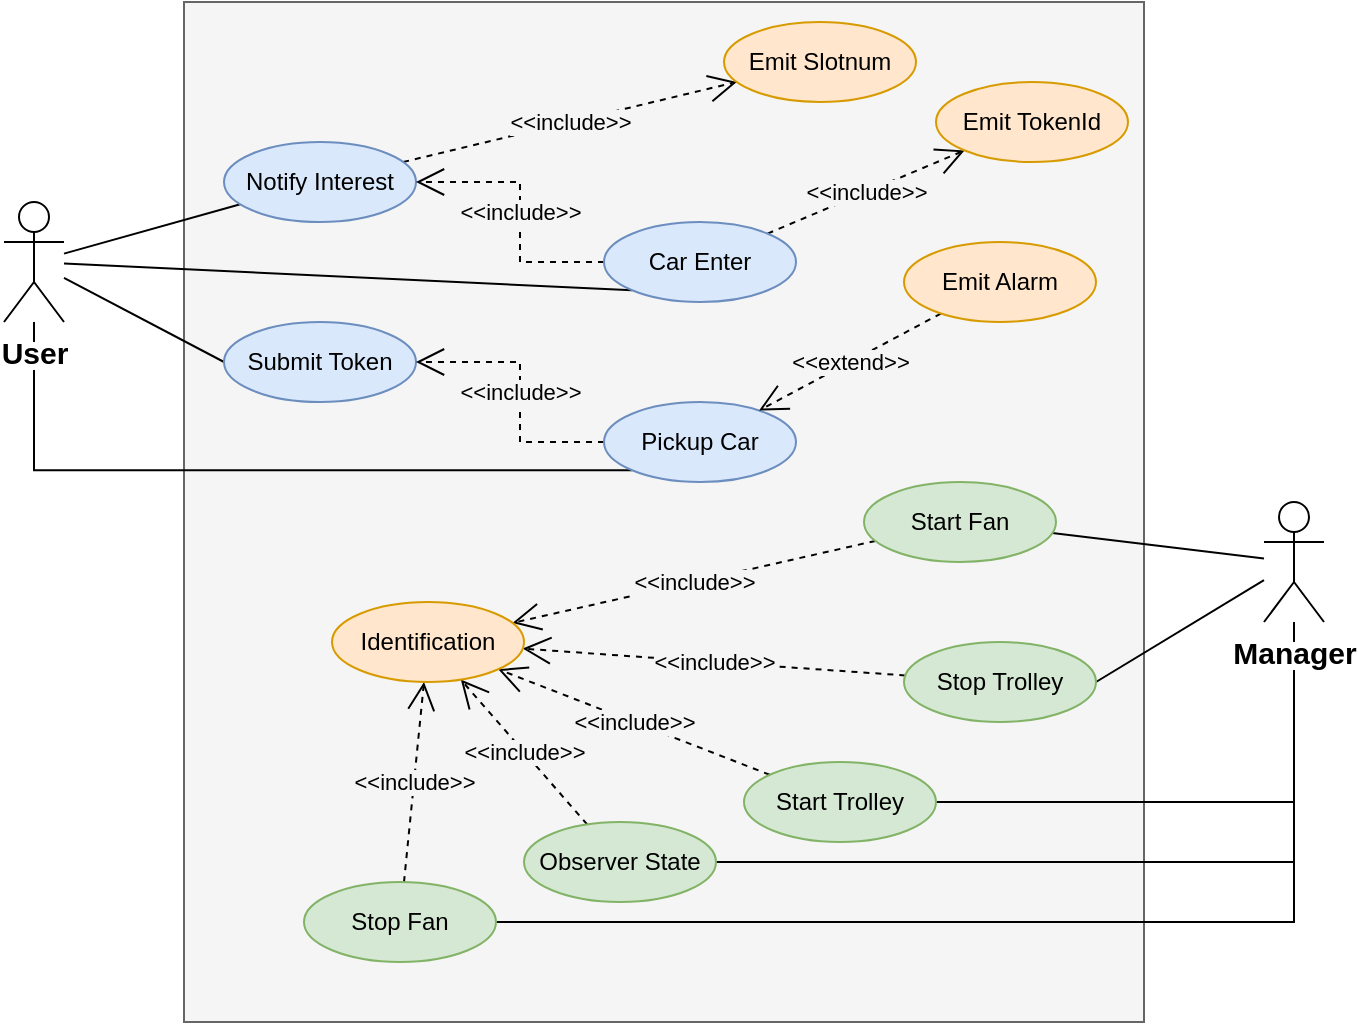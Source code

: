 <mxfile version="14.6.13" type="device"><diagram id="sVaVlxCYn18NrhFDoZtq" name="Pagina-1"><mxGraphModel dx="920" dy="545" grid="1" gridSize="10" guides="1" tooltips="1" connect="1" arrows="1" fold="1" page="1" pageScale="1" pageWidth="827" pageHeight="1169" math="0" shadow="0"><root><mxCell id="0"/><mxCell id="1" parent="0"/><mxCell id="9JSOB_7-f8VlLuVNg0SL-14" value="" style="rounded=0;whiteSpace=wrap;html=1;fillColor=#f5f5f5;strokeColor=#666666;fontColor=#333333;" vertex="1" parent="1"><mxGeometry x="180" y="10" width="480" height="510" as="geometry"/></mxCell><mxCell id="9JSOB_7-f8VlLuVNg0SL-17" style="rounded=0;orthogonalLoop=1;jettySize=auto;html=1;endArrow=none;endFill=0;" edge="1" parent="1" source="9JSOB_7-f8VlLuVNg0SL-2" target="9JSOB_7-f8VlLuVNg0SL-4"><mxGeometry relative="1" as="geometry"/></mxCell><mxCell id="9JSOB_7-f8VlLuVNg0SL-18" style="edgeStyle=none;rounded=0;orthogonalLoop=1;jettySize=auto;html=1;entryX=0;entryY=1;entryDx=0;entryDy=0;endArrow=none;endFill=0;" edge="1" parent="1" source="9JSOB_7-f8VlLuVNg0SL-2" target="9JSOB_7-f8VlLuVNg0SL-5"><mxGeometry relative="1" as="geometry"/></mxCell><mxCell id="9JSOB_7-f8VlLuVNg0SL-19" style="edgeStyle=none;rounded=0;orthogonalLoop=1;jettySize=auto;html=1;entryX=0;entryY=0.5;entryDx=0;entryDy=0;endArrow=none;endFill=0;" edge="1" parent="1" source="9JSOB_7-f8VlLuVNg0SL-2" target="9JSOB_7-f8VlLuVNg0SL-6"><mxGeometry relative="1" as="geometry"/></mxCell><mxCell id="9JSOB_7-f8VlLuVNg0SL-20" style="edgeStyle=orthogonalEdgeStyle;rounded=0;orthogonalLoop=1;jettySize=auto;html=1;entryX=0;entryY=1;entryDx=0;entryDy=0;endArrow=none;endFill=0;" edge="1" parent="1" source="9JSOB_7-f8VlLuVNg0SL-2" target="9JSOB_7-f8VlLuVNg0SL-7"><mxGeometry relative="1" as="geometry"><Array as="points"><mxPoint x="105" y="244"/></Array></mxGeometry></mxCell><mxCell id="9JSOB_7-f8VlLuVNg0SL-2" value="&lt;span style=&quot;background-color: rgb(255 , 255 , 255)&quot;&gt;&lt;b&gt;&lt;font style=&quot;font-size: 15px&quot;&gt;User&lt;/font&gt;&lt;/b&gt;&lt;/span&gt;" style="shape=umlActor;verticalLabelPosition=bottom;verticalAlign=top;html=1;" vertex="1" parent="1"><mxGeometry x="90" y="110" width="30" height="60" as="geometry"/></mxCell><mxCell id="9JSOB_7-f8VlLuVNg0SL-21" style="rounded=0;orthogonalLoop=1;jettySize=auto;html=1;endArrow=none;endFill=0;" edge="1" parent="1" source="9JSOB_7-f8VlLuVNg0SL-3" target="9JSOB_7-f8VlLuVNg0SL-11"><mxGeometry relative="1" as="geometry"/></mxCell><mxCell id="9JSOB_7-f8VlLuVNg0SL-22" style="rounded=0;orthogonalLoop=1;jettySize=auto;html=1;entryX=1;entryY=0.5;entryDx=0;entryDy=0;endArrow=none;endFill=0;" edge="1" parent="1" source="9JSOB_7-f8VlLuVNg0SL-3" target="9JSOB_7-f8VlLuVNg0SL-9"><mxGeometry relative="1" as="geometry"/></mxCell><mxCell id="9JSOB_7-f8VlLuVNg0SL-23" style="edgeStyle=orthogonalEdgeStyle;rounded=0;orthogonalLoop=1;jettySize=auto;html=1;entryX=1;entryY=0.5;entryDx=0;entryDy=0;endArrow=none;endFill=0;" edge="1" parent="1" source="9JSOB_7-f8VlLuVNg0SL-3" target="9JSOB_7-f8VlLuVNg0SL-10"><mxGeometry relative="1" as="geometry"><Array as="points"><mxPoint x="735" y="410"/></Array></mxGeometry></mxCell><mxCell id="9JSOB_7-f8VlLuVNg0SL-24" style="edgeStyle=orthogonalEdgeStyle;rounded=0;orthogonalLoop=1;jettySize=auto;html=1;entryX=1;entryY=0.5;entryDx=0;entryDy=0;endArrow=none;endFill=0;" edge="1" parent="1" source="9JSOB_7-f8VlLuVNg0SL-3" target="9JSOB_7-f8VlLuVNg0SL-8"><mxGeometry relative="1" as="geometry"><Array as="points"><mxPoint x="735" y="440"/></Array></mxGeometry></mxCell><mxCell id="9JSOB_7-f8VlLuVNg0SL-25" style="edgeStyle=orthogonalEdgeStyle;rounded=0;orthogonalLoop=1;jettySize=auto;html=1;entryX=1;entryY=0.5;entryDx=0;entryDy=0;endArrow=none;endFill=0;" edge="1" parent="1" source="9JSOB_7-f8VlLuVNg0SL-3" target="9JSOB_7-f8VlLuVNg0SL-12"><mxGeometry relative="1" as="geometry"><Array as="points"><mxPoint x="735" y="470"/></Array></mxGeometry></mxCell><mxCell id="9JSOB_7-f8VlLuVNg0SL-3" value="&lt;span style=&quot;background-color: rgb(255 , 255 , 255)&quot;&gt;&lt;font style=&quot;font-size: 15px&quot;&gt;&lt;b&gt;Manager&lt;/b&gt;&lt;/font&gt;&lt;/span&gt;" style="shape=umlActor;verticalLabelPosition=bottom;verticalAlign=top;html=1;" vertex="1" parent="1"><mxGeometry x="720" y="260" width="30" height="60" as="geometry"/></mxCell><mxCell id="9JSOB_7-f8VlLuVNg0SL-39" value="&amp;lt;&amp;lt;include&amp;gt;&amp;gt;" style="edgeStyle=none;rounded=0;orthogonalLoop=1;jettySize=auto;html=1;dashed=1;labelBackgroundColor=#F5F5F5;endArrow=open;endFill=0;endSize=12;" edge="1" parent="1" source="9JSOB_7-f8VlLuVNg0SL-4" target="9JSOB_7-f8VlLuVNg0SL-31"><mxGeometry relative="1" as="geometry"/></mxCell><mxCell id="9JSOB_7-f8VlLuVNg0SL-4" value="Notify Interest" style="ellipse;whiteSpace=wrap;html=1;fillColor=#dae8fc;strokeColor=#6c8ebf;" vertex="1" parent="1"><mxGeometry x="200" y="80" width="96" height="40" as="geometry"/></mxCell><mxCell id="9JSOB_7-f8VlLuVNg0SL-15" value="&amp;lt;&amp;lt;include&amp;gt;&amp;gt;" style="edgeStyle=orthogonalEdgeStyle;rounded=0;orthogonalLoop=1;jettySize=auto;html=1;dashed=1;endArrow=open;endFill=0;endSize=12;labelBackgroundColor=#F5F5F5;" edge="1" parent="1" source="9JSOB_7-f8VlLuVNg0SL-5" target="9JSOB_7-f8VlLuVNg0SL-4"><mxGeometry relative="1" as="geometry"/></mxCell><mxCell id="9JSOB_7-f8VlLuVNg0SL-40" value="&amp;lt;&amp;lt;include&amp;gt;&amp;gt;" style="edgeStyle=none;rounded=0;orthogonalLoop=1;jettySize=auto;html=1;dashed=1;labelBackgroundColor=#F5F5F5;endArrow=open;endFill=0;endSize=12;" edge="1" parent="1" source="9JSOB_7-f8VlLuVNg0SL-5" target="9JSOB_7-f8VlLuVNg0SL-32"><mxGeometry relative="1" as="geometry"/></mxCell><mxCell id="9JSOB_7-f8VlLuVNg0SL-5" value="Car Enter" style="ellipse;whiteSpace=wrap;html=1;fillColor=#dae8fc;strokeColor=#6c8ebf;" vertex="1" parent="1"><mxGeometry x="390" y="120" width="96" height="40" as="geometry"/></mxCell><mxCell id="9JSOB_7-f8VlLuVNg0SL-6" value="Submit Token" style="ellipse;whiteSpace=wrap;html=1;fillColor=#dae8fc;strokeColor=#6c8ebf;" vertex="1" parent="1"><mxGeometry x="200" y="170" width="96" height="40" as="geometry"/></mxCell><mxCell id="9JSOB_7-f8VlLuVNg0SL-16" value="&amp;lt;&amp;lt;include&amp;gt;&amp;gt;" style="edgeStyle=orthogonalEdgeStyle;rounded=0;orthogonalLoop=1;jettySize=auto;html=1;dashed=1;endArrow=open;endFill=0;endSize=12;labelBackgroundColor=#F5F5F5;" edge="1" parent="1" source="9JSOB_7-f8VlLuVNg0SL-7" target="9JSOB_7-f8VlLuVNg0SL-6"><mxGeometry relative="1" as="geometry"/></mxCell><mxCell id="9JSOB_7-f8VlLuVNg0SL-7" value="Pickup Car" style="ellipse;whiteSpace=wrap;html=1;fillColor=#dae8fc;strokeColor=#6c8ebf;" vertex="1" parent="1"><mxGeometry x="390" y="210" width="96" height="40" as="geometry"/></mxCell><mxCell id="9JSOB_7-f8VlLuVNg0SL-29" value="&amp;lt;&amp;lt;include&amp;gt;&amp;gt;" style="edgeStyle=none;rounded=0;orthogonalLoop=1;jettySize=auto;html=1;dashed=1;endArrow=open;endFill=0;endSize=12;labelBackgroundColor=#F5F5F5;" edge="1" parent="1" source="9JSOB_7-f8VlLuVNg0SL-8" target="9JSOB_7-f8VlLuVNg0SL-13"><mxGeometry relative="1" as="geometry"/></mxCell><mxCell id="9JSOB_7-f8VlLuVNg0SL-8" value="Observer State" style="ellipse;whiteSpace=wrap;html=1;fillColor=#d5e8d4;strokeColor=#82b366;" vertex="1" parent="1"><mxGeometry x="350" y="420" width="96" height="40" as="geometry"/></mxCell><mxCell id="9JSOB_7-f8VlLuVNg0SL-27" value="&amp;lt;&amp;lt;include&amp;gt;&amp;gt;" style="edgeStyle=none;rounded=0;orthogonalLoop=1;jettySize=auto;html=1;dashed=1;endArrow=open;endFill=0;endSize=12;labelBackgroundColor=#F5F5F5;" edge="1" parent="1" source="9JSOB_7-f8VlLuVNg0SL-9" target="9JSOB_7-f8VlLuVNg0SL-13"><mxGeometry relative="1" as="geometry"/></mxCell><mxCell id="9JSOB_7-f8VlLuVNg0SL-9" value="Stop Trolley" style="ellipse;whiteSpace=wrap;html=1;fillColor=#d5e8d4;strokeColor=#82b366;" vertex="1" parent="1"><mxGeometry x="540" y="330" width="96" height="40" as="geometry"/></mxCell><mxCell id="9JSOB_7-f8VlLuVNg0SL-28" value="&amp;lt;&amp;lt;include&amp;gt;&amp;gt;" style="edgeStyle=none;rounded=0;orthogonalLoop=1;jettySize=auto;html=1;dashed=1;endArrow=open;endFill=0;endSize=12;labelBackgroundColor=#F5F5F5;" edge="1" parent="1" source="9JSOB_7-f8VlLuVNg0SL-10" target="9JSOB_7-f8VlLuVNg0SL-13"><mxGeometry relative="1" as="geometry"/></mxCell><mxCell id="9JSOB_7-f8VlLuVNg0SL-10" value="Start Trolley" style="ellipse;whiteSpace=wrap;html=1;fillColor=#d5e8d4;strokeColor=#82b366;" vertex="1" parent="1"><mxGeometry x="460" y="390" width="96" height="40" as="geometry"/></mxCell><mxCell id="9JSOB_7-f8VlLuVNg0SL-26" value="&amp;lt;&amp;lt;include&amp;gt;&amp;gt;" style="rounded=0;orthogonalLoop=1;jettySize=auto;html=1;endArrow=open;endFill=0;dashed=1;endSize=12;labelBackgroundColor=#F5F5F5;" edge="1" parent="1" source="9JSOB_7-f8VlLuVNg0SL-11" target="9JSOB_7-f8VlLuVNg0SL-13"><mxGeometry relative="1" as="geometry"/></mxCell><mxCell id="9JSOB_7-f8VlLuVNg0SL-11" value="Start Fan" style="ellipse;whiteSpace=wrap;html=1;fillColor=#d5e8d4;strokeColor=#82b366;" vertex="1" parent="1"><mxGeometry x="520" y="250" width="96" height="40" as="geometry"/></mxCell><mxCell id="9JSOB_7-f8VlLuVNg0SL-30" value="&amp;lt;&amp;lt;include&amp;gt;&amp;gt;" style="edgeStyle=none;rounded=0;orthogonalLoop=1;jettySize=auto;html=1;dashed=1;endArrow=open;endFill=0;endSize=12;labelBackgroundColor=#F5F5F5;" edge="1" parent="1" source="9JSOB_7-f8VlLuVNg0SL-12" target="9JSOB_7-f8VlLuVNg0SL-13"><mxGeometry relative="1" as="geometry"/></mxCell><mxCell id="9JSOB_7-f8VlLuVNg0SL-12" value="Stop Fan" style="ellipse;whiteSpace=wrap;html=1;fillColor=#d5e8d4;strokeColor=#82b366;" vertex="1" parent="1"><mxGeometry x="240" y="450" width="96" height="40" as="geometry"/></mxCell><mxCell id="9JSOB_7-f8VlLuVNg0SL-13" value="Identification" style="ellipse;whiteSpace=wrap;html=1;fillColor=#ffe6cc;strokeColor=#d79b00;" vertex="1" parent="1"><mxGeometry x="254" y="310" width="96" height="40" as="geometry"/></mxCell><mxCell id="9JSOB_7-f8VlLuVNg0SL-31" value="Emit Slotnum" style="ellipse;whiteSpace=wrap;html=1;fillColor=#ffe6cc;strokeColor=#d79b00;" vertex="1" parent="1"><mxGeometry x="450" y="20" width="96" height="40" as="geometry"/></mxCell><mxCell id="9JSOB_7-f8VlLuVNg0SL-32" value="Emit TokenId" style="ellipse;whiteSpace=wrap;html=1;fillColor=#ffe6cc;strokeColor=#d79b00;" vertex="1" parent="1"><mxGeometry x="556" y="50" width="96" height="40" as="geometry"/></mxCell><mxCell id="9JSOB_7-f8VlLuVNg0SL-38" value="&amp;lt;&amp;lt;extend&amp;gt;&amp;gt;" style="edgeStyle=none;rounded=0;orthogonalLoop=1;jettySize=auto;html=1;dashed=1;labelBackgroundColor=#F5F5F5;endArrow=open;endFill=0;endSize=12;" edge="1" parent="1" source="9JSOB_7-f8VlLuVNg0SL-37" target="9JSOB_7-f8VlLuVNg0SL-7"><mxGeometry relative="1" as="geometry"/></mxCell><mxCell id="9JSOB_7-f8VlLuVNg0SL-37" value="Emit Alarm" style="ellipse;whiteSpace=wrap;html=1;fillColor=#ffe6cc;strokeColor=#d79b00;" vertex="1" parent="1"><mxGeometry x="540" y="130" width="96" height="40" as="geometry"/></mxCell></root></mxGraphModel></diagram></mxfile>